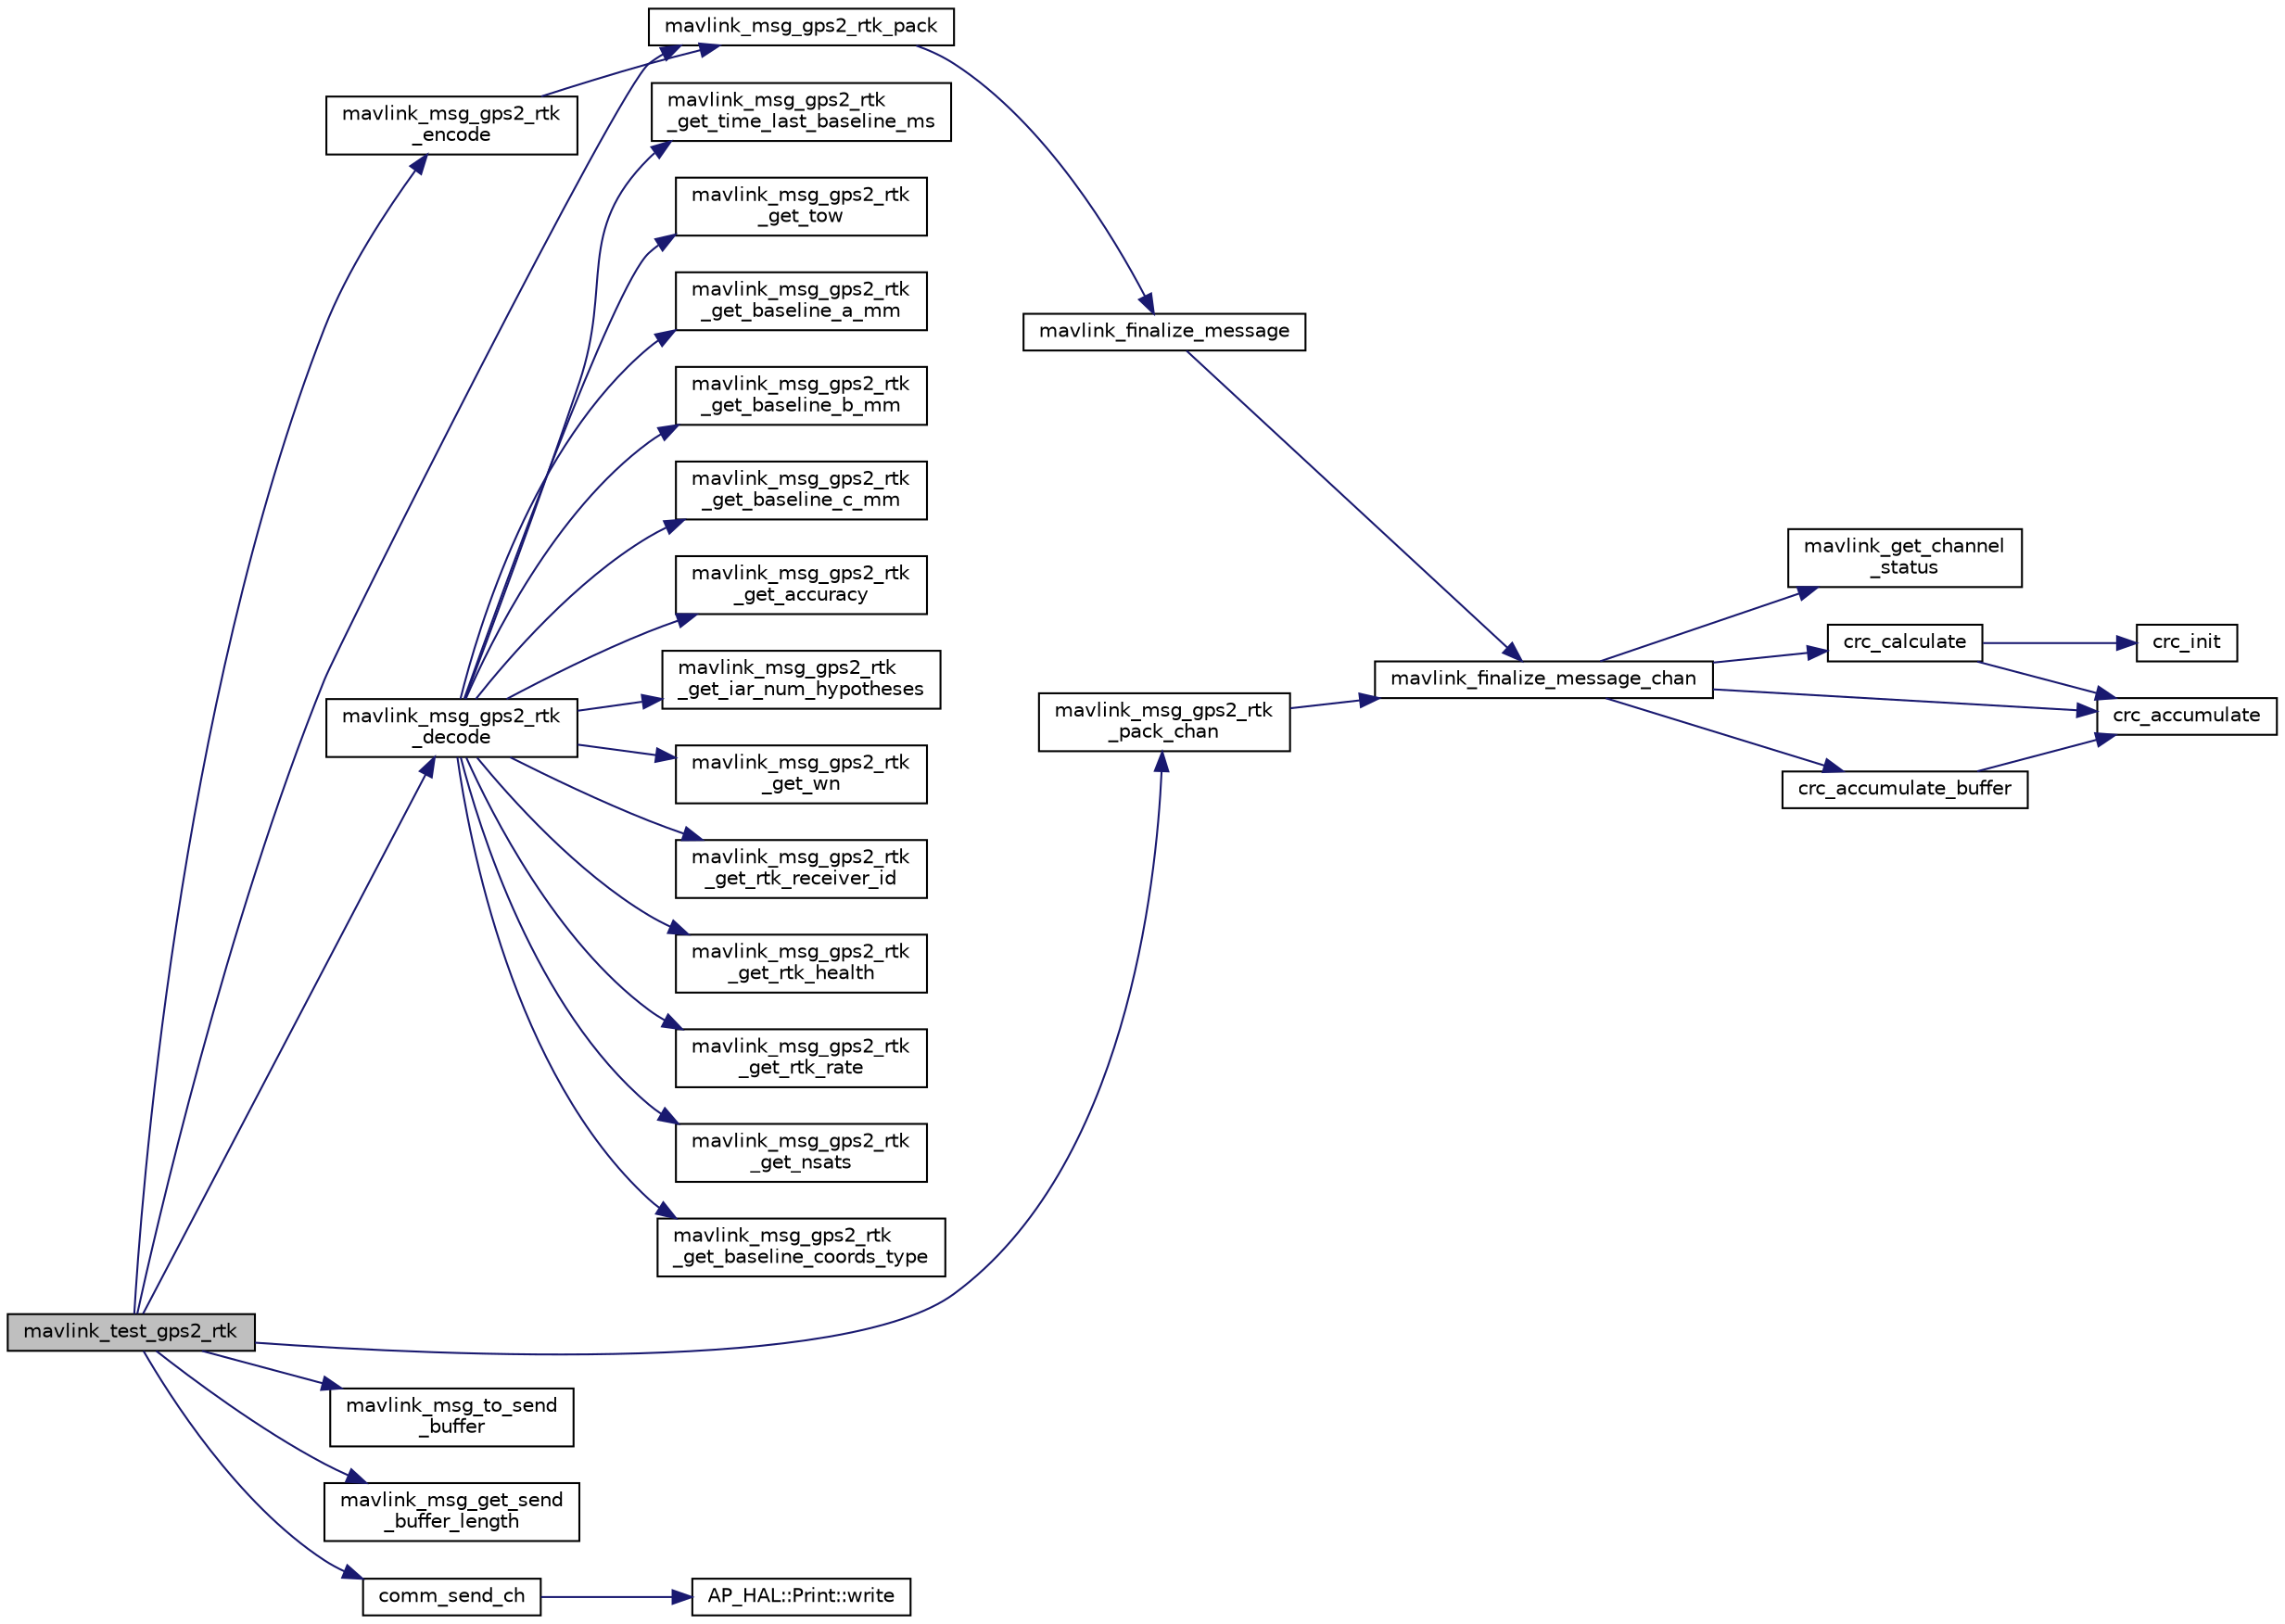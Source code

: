 digraph "mavlink_test_gps2_rtk"
{
 // INTERACTIVE_SVG=YES
  edge [fontname="Helvetica",fontsize="10",labelfontname="Helvetica",labelfontsize="10"];
  node [fontname="Helvetica",fontsize="10",shape=record];
  rankdir="LR";
  Node1 [label="mavlink_test_gps2_rtk",height=0.2,width=0.4,color="black", fillcolor="grey75", style="filled", fontcolor="black"];
  Node1 -> Node2 [color="midnightblue",fontsize="10",style="solid",fontname="Helvetica"];
  Node2 [label="mavlink_msg_gps2_rtk\l_encode",height=0.2,width=0.4,color="black", fillcolor="white", style="filled",URL="$mavlink__msg__gps2__rtk_8h.html#af806f21f48ab6f9835711a325b3ffa4c",tooltip="Encode a gps2_rtk struct. "];
  Node2 -> Node3 [color="midnightblue",fontsize="10",style="solid",fontname="Helvetica"];
  Node3 [label="mavlink_msg_gps2_rtk_pack",height=0.2,width=0.4,color="black", fillcolor="white", style="filled",URL="$mavlink__msg__gps2__rtk_8h.html#a3d4c5b1014b01ef5c5829f142eaad50e",tooltip="Pack a gps2_rtk message. "];
  Node3 -> Node4 [color="midnightblue",fontsize="10",style="solid",fontname="Helvetica"];
  Node4 [label="mavlink_finalize_message",height=0.2,width=0.4,color="black", fillcolor="white", style="filled",URL="$mavlink__helpers_8h.html#af3bea083c5ec83f5b6570b2bd4a817d0",tooltip="Finalize a MAVLink message with MAVLINK_COMM_0 as default channel. "];
  Node4 -> Node5 [color="midnightblue",fontsize="10",style="solid",fontname="Helvetica"];
  Node5 [label="mavlink_finalize_message_chan",height=0.2,width=0.4,color="black", fillcolor="white", style="filled",URL="$mavlink__helpers_8h.html#aa66131138fc02101dcc73b4b556ab422",tooltip="Finalize a MAVLink message with channel assignment. "];
  Node5 -> Node6 [color="midnightblue",fontsize="10",style="solid",fontname="Helvetica"];
  Node6 [label="mavlink_get_channel\l_status",height=0.2,width=0.4,color="black", fillcolor="white", style="filled",URL="$mavlink__helpers_8h.html#ac006d308067f48514ca5c0cf0b046c28"];
  Node5 -> Node7 [color="midnightblue",fontsize="10",style="solid",fontname="Helvetica"];
  Node7 [label="crc_calculate",height=0.2,width=0.4,color="black", fillcolor="white", style="filled",URL="$checksum_8h.html#ab4264eb7b9e22aabb5cc3191bce35f4c",tooltip="Calculates the X.25 checksum on a byte buffer. "];
  Node7 -> Node8 [color="midnightblue",fontsize="10",style="solid",fontname="Helvetica"];
  Node8 [label="crc_init",height=0.2,width=0.4,color="black", fillcolor="white", style="filled",URL="$checksum_8h.html#aee738f6e20d31b027afdd966c79befae",tooltip="Initiliaze the buffer for the X.25 CRC. "];
  Node7 -> Node9 [color="midnightblue",fontsize="10",style="solid",fontname="Helvetica"];
  Node9 [label="crc_accumulate",height=0.2,width=0.4,color="black", fillcolor="white", style="filled",URL="$checksum_8h.html#ade2bbc31cd3b5b6d839556f56de61957",tooltip="Accumulate the X.25 CRC by adding one char at a time. "];
  Node5 -> Node10 [color="midnightblue",fontsize="10",style="solid",fontname="Helvetica"];
  Node10 [label="crc_accumulate_buffer",height=0.2,width=0.4,color="black", fillcolor="white", style="filled",URL="$checksum_8h.html#abcbaa800e8fcbcdf9bb48168657fbefd",tooltip="Accumulate the X.25 CRC by adding an array of bytes. "];
  Node10 -> Node9 [color="midnightblue",fontsize="10",style="solid",fontname="Helvetica"];
  Node5 -> Node9 [color="midnightblue",fontsize="10",style="solid",fontname="Helvetica"];
  Node1 -> Node11 [color="midnightblue",fontsize="10",style="solid",fontname="Helvetica"];
  Node11 [label="mavlink_msg_gps2_rtk\l_decode",height=0.2,width=0.4,color="black", fillcolor="white", style="filled",URL="$mavlink__msg__gps2__rtk_8h.html#a8c3367db96b22113588a27cd5f093a43",tooltip="Decode a gps2_rtk message into a struct. "];
  Node11 -> Node12 [color="midnightblue",fontsize="10",style="solid",fontname="Helvetica"];
  Node12 [label="mavlink_msg_gps2_rtk\l_get_time_last_baseline_ms",height=0.2,width=0.4,color="black", fillcolor="white", style="filled",URL="$mavlink__msg__gps2__rtk_8h.html#a6995ca9a62f0d9f7a2cfdacbbcf6091e",tooltip="Send a gps2_rtk message. "];
  Node11 -> Node13 [color="midnightblue",fontsize="10",style="solid",fontname="Helvetica"];
  Node13 [label="mavlink_msg_gps2_rtk\l_get_tow",height=0.2,width=0.4,color="black", fillcolor="white", style="filled",URL="$mavlink__msg__gps2__rtk_8h.html#a04e028b39fa9a2846f613344f3b2a44f",tooltip="Get field tow from gps2_rtk message. "];
  Node11 -> Node14 [color="midnightblue",fontsize="10",style="solid",fontname="Helvetica"];
  Node14 [label="mavlink_msg_gps2_rtk\l_get_baseline_a_mm",height=0.2,width=0.4,color="black", fillcolor="white", style="filled",URL="$mavlink__msg__gps2__rtk_8h.html#afcfb85aec345323a80199b888dc0d41c",tooltip="Get field baseline_a_mm from gps2_rtk message. "];
  Node11 -> Node15 [color="midnightblue",fontsize="10",style="solid",fontname="Helvetica"];
  Node15 [label="mavlink_msg_gps2_rtk\l_get_baseline_b_mm",height=0.2,width=0.4,color="black", fillcolor="white", style="filled",URL="$mavlink__msg__gps2__rtk_8h.html#a2be5444f35865afb3a679cf4fe4634b4",tooltip="Get field baseline_b_mm from gps2_rtk message. "];
  Node11 -> Node16 [color="midnightblue",fontsize="10",style="solid",fontname="Helvetica"];
  Node16 [label="mavlink_msg_gps2_rtk\l_get_baseline_c_mm",height=0.2,width=0.4,color="black", fillcolor="white", style="filled",URL="$mavlink__msg__gps2__rtk_8h.html#a0289d7cc661b5e3c4bd0311604f70907",tooltip="Get field baseline_c_mm from gps2_rtk message. "];
  Node11 -> Node17 [color="midnightblue",fontsize="10",style="solid",fontname="Helvetica"];
  Node17 [label="mavlink_msg_gps2_rtk\l_get_accuracy",height=0.2,width=0.4,color="black", fillcolor="white", style="filled",URL="$mavlink__msg__gps2__rtk_8h.html#a882e5ce54e933713355d7247be56fe38",tooltip="Get field accuracy from gps2_rtk message. "];
  Node11 -> Node18 [color="midnightblue",fontsize="10",style="solid",fontname="Helvetica"];
  Node18 [label="mavlink_msg_gps2_rtk\l_get_iar_num_hypotheses",height=0.2,width=0.4,color="black", fillcolor="white", style="filled",URL="$mavlink__msg__gps2__rtk_8h.html#acebc07dff00f5889d75fe304090936b7",tooltip="Get field iar_num_hypotheses from gps2_rtk message. "];
  Node11 -> Node19 [color="midnightblue",fontsize="10",style="solid",fontname="Helvetica"];
  Node19 [label="mavlink_msg_gps2_rtk\l_get_wn",height=0.2,width=0.4,color="black", fillcolor="white", style="filled",URL="$mavlink__msg__gps2__rtk_8h.html#aeec66c206edd6f638aaa5c3d69bfff9c",tooltip="Get field wn from gps2_rtk message. "];
  Node11 -> Node20 [color="midnightblue",fontsize="10",style="solid",fontname="Helvetica"];
  Node20 [label="mavlink_msg_gps2_rtk\l_get_rtk_receiver_id",height=0.2,width=0.4,color="black", fillcolor="white", style="filled",URL="$mavlink__msg__gps2__rtk_8h.html#a395104c2ddf4a8469e32e5747db8d7fa",tooltip="Get field rtk_receiver_id from gps2_rtk message. "];
  Node11 -> Node21 [color="midnightblue",fontsize="10",style="solid",fontname="Helvetica"];
  Node21 [label="mavlink_msg_gps2_rtk\l_get_rtk_health",height=0.2,width=0.4,color="black", fillcolor="white", style="filled",URL="$mavlink__msg__gps2__rtk_8h.html#abcf841df82f025fd95ecf60aa4527b2a",tooltip="Get field rtk_health from gps2_rtk message. "];
  Node11 -> Node22 [color="midnightblue",fontsize="10",style="solid",fontname="Helvetica"];
  Node22 [label="mavlink_msg_gps2_rtk\l_get_rtk_rate",height=0.2,width=0.4,color="black", fillcolor="white", style="filled",URL="$mavlink__msg__gps2__rtk_8h.html#abdc7e8141843da0d8a0ca2f340f24412",tooltip="Get field rtk_rate from gps2_rtk message. "];
  Node11 -> Node23 [color="midnightblue",fontsize="10",style="solid",fontname="Helvetica"];
  Node23 [label="mavlink_msg_gps2_rtk\l_get_nsats",height=0.2,width=0.4,color="black", fillcolor="white", style="filled",URL="$mavlink__msg__gps2__rtk_8h.html#a718760170c671cf52ff7c6a671db8081",tooltip="Get field nsats from gps2_rtk message. "];
  Node11 -> Node24 [color="midnightblue",fontsize="10",style="solid",fontname="Helvetica"];
  Node24 [label="mavlink_msg_gps2_rtk\l_get_baseline_coords_type",height=0.2,width=0.4,color="black", fillcolor="white", style="filled",URL="$mavlink__msg__gps2__rtk_8h.html#a26571e29b26f0a695282c3ea27fae41d",tooltip="Get field baseline_coords_type from gps2_rtk message. "];
  Node1 -> Node3 [color="midnightblue",fontsize="10",style="solid",fontname="Helvetica"];
  Node1 -> Node25 [color="midnightblue",fontsize="10",style="solid",fontname="Helvetica"];
  Node25 [label="mavlink_msg_gps2_rtk\l_pack_chan",height=0.2,width=0.4,color="black", fillcolor="white", style="filled",URL="$mavlink__msg__gps2__rtk_8h.html#a0541fda55d06994b3d7932a943174d50",tooltip="Pack a gps2_rtk message on a channel. "];
  Node25 -> Node5 [color="midnightblue",fontsize="10",style="solid",fontname="Helvetica"];
  Node1 -> Node26 [color="midnightblue",fontsize="10",style="solid",fontname="Helvetica"];
  Node26 [label="mavlink_msg_to_send\l_buffer",height=0.2,width=0.4,color="black", fillcolor="white", style="filled",URL="$mavlink__helpers_8h.html#afea0a9befa84822fd62c2899ea0d849e",tooltip="Pack a message to send it over a serial byte stream. "];
  Node1 -> Node27 [color="midnightblue",fontsize="10",style="solid",fontname="Helvetica"];
  Node27 [label="mavlink_msg_get_send\l_buffer_length",height=0.2,width=0.4,color="black", fillcolor="white", style="filled",URL="$protocol_8h.html#aa86c08f27aabb7a2e12a67f189f590c8",tooltip="Get the required buffer size for this message. "];
  Node1 -> Node28 [color="midnightblue",fontsize="10",style="solid",fontname="Helvetica"];
  Node28 [label="comm_send_ch",height=0.2,width=0.4,color="black", fillcolor="white", style="filled",URL="$GCS__MAVLink_8h.html#ab753873a1ee10adedd0ce246311468f8"];
  Node28 -> Node29 [color="midnightblue",fontsize="10",style="solid",fontname="Helvetica"];
  Node29 [label="AP_HAL::Print::write",height=0.2,width=0.4,color="black", fillcolor="white", style="filled",URL="$classAP__HAL_1_1Print.html#acc65391952a43334f8f5c9bef341f501"];
}

